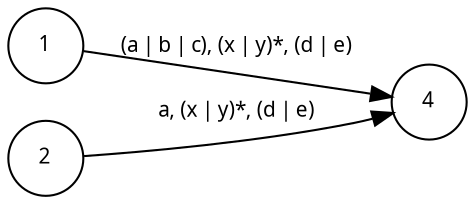 digraph regaut5 {
	node [shape = circle, fontname = "SFTT1000", fontsize = 10];
	edge [fontname = "SFTT1000", fontsize = 10];
	rankdir = LR;

	1 [label = "1"];
	2 [label = "2"];
	4 [label = "4"];

	1 -> 4 [label = "(a | b | c), (x | y)*, (d | e)"];
	2 -> 4 [label = "a, (x | y)*, (d | e)"];
}
